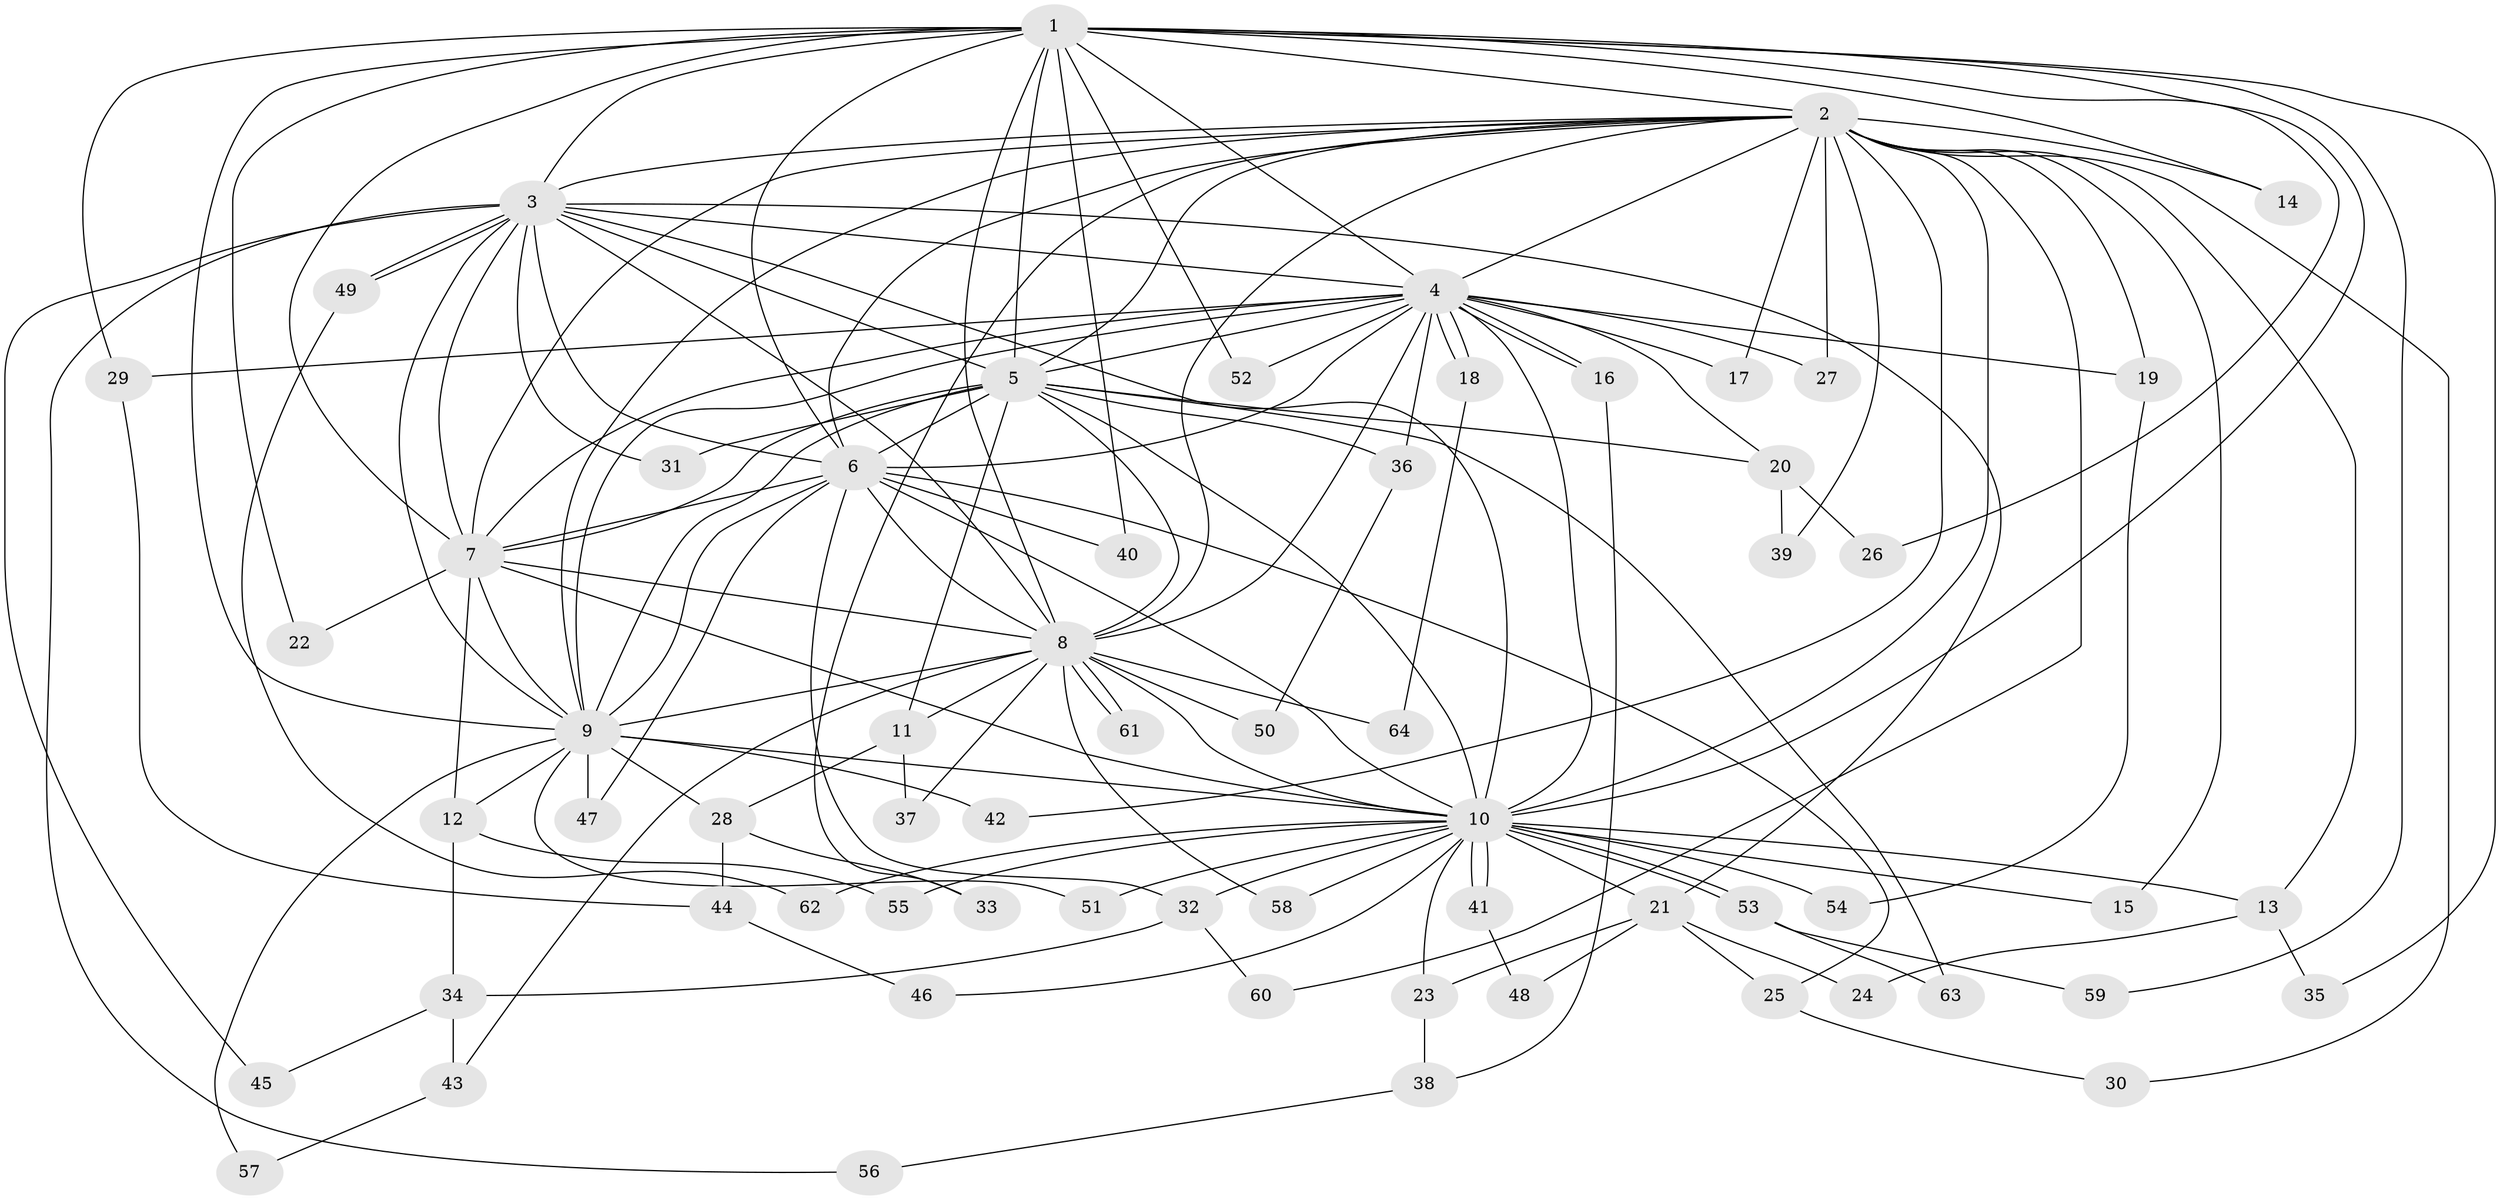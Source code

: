 // Generated by graph-tools (version 1.1) at 2025/25/03/09/25 03:25:38]
// undirected, 64 vertices, 153 edges
graph export_dot {
graph [start="1"]
  node [color=gray90,style=filled];
  1;
  2;
  3;
  4;
  5;
  6;
  7;
  8;
  9;
  10;
  11;
  12;
  13;
  14;
  15;
  16;
  17;
  18;
  19;
  20;
  21;
  22;
  23;
  24;
  25;
  26;
  27;
  28;
  29;
  30;
  31;
  32;
  33;
  34;
  35;
  36;
  37;
  38;
  39;
  40;
  41;
  42;
  43;
  44;
  45;
  46;
  47;
  48;
  49;
  50;
  51;
  52;
  53;
  54;
  55;
  56;
  57;
  58;
  59;
  60;
  61;
  62;
  63;
  64;
  1 -- 2;
  1 -- 3;
  1 -- 4;
  1 -- 5;
  1 -- 6;
  1 -- 7;
  1 -- 8;
  1 -- 9;
  1 -- 10;
  1 -- 14;
  1 -- 22;
  1 -- 26;
  1 -- 29;
  1 -- 35;
  1 -- 40;
  1 -- 52;
  1 -- 59;
  2 -- 3;
  2 -- 4;
  2 -- 5;
  2 -- 6;
  2 -- 7;
  2 -- 8;
  2 -- 9;
  2 -- 10;
  2 -- 13;
  2 -- 14;
  2 -- 15;
  2 -- 17;
  2 -- 19;
  2 -- 27;
  2 -- 30;
  2 -- 33;
  2 -- 39;
  2 -- 42;
  2 -- 60;
  3 -- 4;
  3 -- 5;
  3 -- 6;
  3 -- 7;
  3 -- 8;
  3 -- 9;
  3 -- 10;
  3 -- 21;
  3 -- 31;
  3 -- 45;
  3 -- 49;
  3 -- 49;
  3 -- 56;
  4 -- 5;
  4 -- 6;
  4 -- 7;
  4 -- 8;
  4 -- 9;
  4 -- 10;
  4 -- 16;
  4 -- 16;
  4 -- 17;
  4 -- 18;
  4 -- 18;
  4 -- 19;
  4 -- 20;
  4 -- 27;
  4 -- 29;
  4 -- 36;
  4 -- 52;
  5 -- 6;
  5 -- 7;
  5 -- 8;
  5 -- 9;
  5 -- 10;
  5 -- 11;
  5 -- 20;
  5 -- 31;
  5 -- 36;
  5 -- 63;
  6 -- 7;
  6 -- 8;
  6 -- 9;
  6 -- 10;
  6 -- 25;
  6 -- 32;
  6 -- 40;
  6 -- 47;
  7 -- 8;
  7 -- 9;
  7 -- 10;
  7 -- 12;
  7 -- 22;
  8 -- 9;
  8 -- 10;
  8 -- 11;
  8 -- 37;
  8 -- 43;
  8 -- 50;
  8 -- 58;
  8 -- 61;
  8 -- 61;
  8 -- 64;
  9 -- 10;
  9 -- 12;
  9 -- 28;
  9 -- 42;
  9 -- 47;
  9 -- 51;
  9 -- 57;
  10 -- 13;
  10 -- 15;
  10 -- 21;
  10 -- 23;
  10 -- 32;
  10 -- 41;
  10 -- 41;
  10 -- 46;
  10 -- 51;
  10 -- 53;
  10 -- 53;
  10 -- 54;
  10 -- 55;
  10 -- 58;
  10 -- 62;
  11 -- 28;
  11 -- 37;
  12 -- 34;
  12 -- 55;
  13 -- 24;
  13 -- 35;
  16 -- 38;
  18 -- 64;
  19 -- 54;
  20 -- 26;
  20 -- 39;
  21 -- 23;
  21 -- 24;
  21 -- 25;
  21 -- 48;
  23 -- 38;
  25 -- 30;
  28 -- 33;
  28 -- 44;
  29 -- 44;
  32 -- 34;
  32 -- 60;
  34 -- 43;
  34 -- 45;
  36 -- 50;
  38 -- 56;
  41 -- 48;
  43 -- 57;
  44 -- 46;
  49 -- 62;
  53 -- 59;
  53 -- 63;
}
